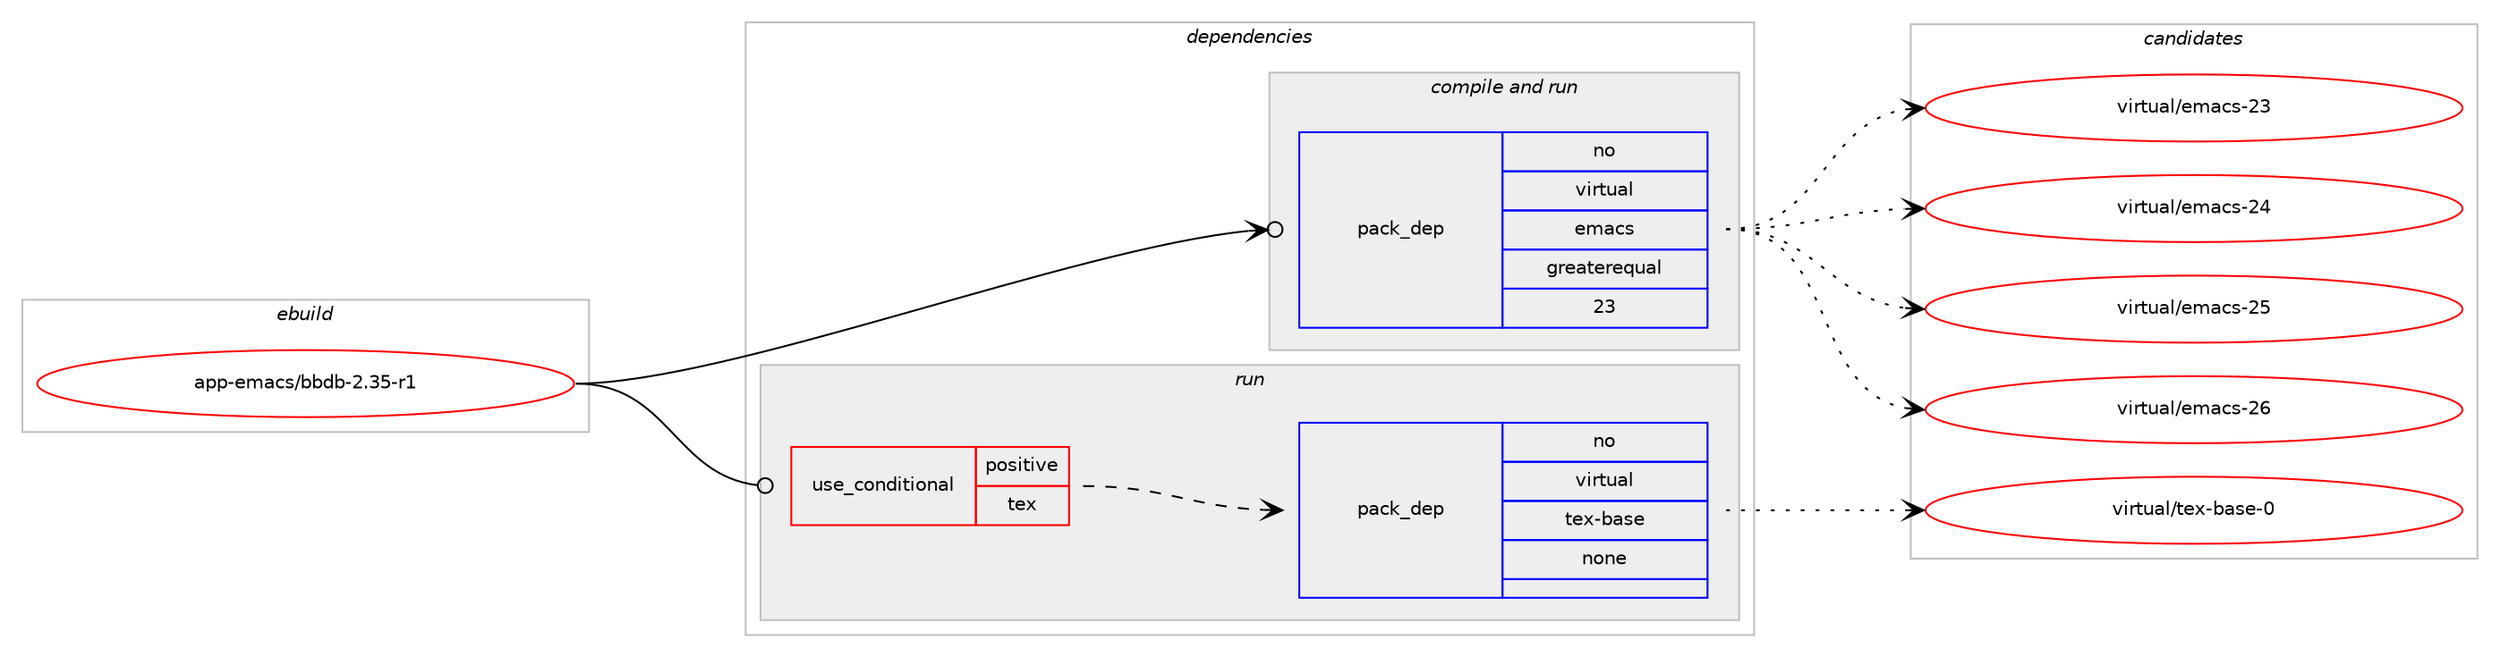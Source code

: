 digraph prolog {

# *************
# Graph options
# *************

newrank=true;
concentrate=true;
compound=true;
graph [rankdir=LR,fontname=Helvetica,fontsize=10,ranksep=1.5];#, ranksep=2.5, nodesep=0.2];
edge  [arrowhead=vee];
node  [fontname=Helvetica,fontsize=10];

# **********
# The ebuild
# **********

subgraph cluster_leftcol {
color=gray;
rank=same;
label=<<i>ebuild</i>>;
id [label="app-emacs/bbdb-2.35-r1", color=red, width=4, href="../app-emacs/bbdb-2.35-r1.svg"];
}

# ****************
# The dependencies
# ****************

subgraph cluster_midcol {
color=gray;
label=<<i>dependencies</i>>;
subgraph cluster_compile {
fillcolor="#eeeeee";
style=filled;
label=<<i>compile</i>>;
}
subgraph cluster_compileandrun {
fillcolor="#eeeeee";
style=filled;
label=<<i>compile and run</i>>;
subgraph pack712 {
dependency878 [label=<<TABLE BORDER="0" CELLBORDER="1" CELLSPACING="0" CELLPADDING="4" WIDTH="220"><TR><TD ROWSPAN="6" CELLPADDING="30">pack_dep</TD></TR><TR><TD WIDTH="110">no</TD></TR><TR><TD>virtual</TD></TR><TR><TD>emacs</TD></TR><TR><TD>greaterequal</TD></TR><TR><TD>23</TD></TR></TABLE>>, shape=none, color=blue];
}
id:e -> dependency878:w [weight=20,style="solid",arrowhead="odotvee"];
}
subgraph cluster_run {
fillcolor="#eeeeee";
style=filled;
label=<<i>run</i>>;
subgraph cond116 {
dependency879 [label=<<TABLE BORDER="0" CELLBORDER="1" CELLSPACING="0" CELLPADDING="4"><TR><TD ROWSPAN="3" CELLPADDING="10">use_conditional</TD></TR><TR><TD>positive</TD></TR><TR><TD>tex</TD></TR></TABLE>>, shape=none, color=red];
subgraph pack713 {
dependency880 [label=<<TABLE BORDER="0" CELLBORDER="1" CELLSPACING="0" CELLPADDING="4" WIDTH="220"><TR><TD ROWSPAN="6" CELLPADDING="30">pack_dep</TD></TR><TR><TD WIDTH="110">no</TD></TR><TR><TD>virtual</TD></TR><TR><TD>tex-base</TD></TR><TR><TD>none</TD></TR><TR><TD></TD></TR></TABLE>>, shape=none, color=blue];
}
dependency879:e -> dependency880:w [weight=20,style="dashed",arrowhead="vee"];
}
id:e -> dependency879:w [weight=20,style="solid",arrowhead="odot"];
}
}

# **************
# The candidates
# **************

subgraph cluster_choices {
rank=same;
color=gray;
label=<<i>candidates</i>>;

subgraph choice712 {
color=black;
nodesep=1;
choice11810511411611797108471011099799115455051 [label="virtual/emacs-23", color=red, width=4,href="../virtual/emacs-23.svg"];
choice11810511411611797108471011099799115455052 [label="virtual/emacs-24", color=red, width=4,href="../virtual/emacs-24.svg"];
choice11810511411611797108471011099799115455053 [label="virtual/emacs-25", color=red, width=4,href="../virtual/emacs-25.svg"];
choice11810511411611797108471011099799115455054 [label="virtual/emacs-26", color=red, width=4,href="../virtual/emacs-26.svg"];
dependency878:e -> choice11810511411611797108471011099799115455051:w [style=dotted,weight="100"];
dependency878:e -> choice11810511411611797108471011099799115455052:w [style=dotted,weight="100"];
dependency878:e -> choice11810511411611797108471011099799115455053:w [style=dotted,weight="100"];
dependency878:e -> choice11810511411611797108471011099799115455054:w [style=dotted,weight="100"];
}
subgraph choice713 {
color=black;
nodesep=1;
choice11810511411611797108471161011204598971151014548 [label="virtual/tex-base-0", color=red, width=4,href="../virtual/tex-base-0.svg"];
dependency880:e -> choice11810511411611797108471161011204598971151014548:w [style=dotted,weight="100"];
}
}

}
